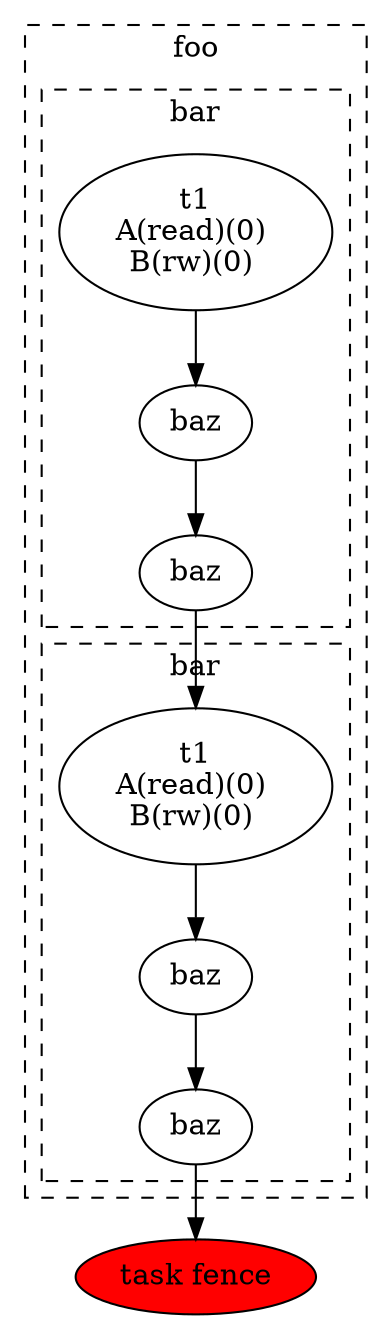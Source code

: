 digraph {
"NODE_23" [style="filled" fillcolor="red" label="task fence"]
subgraph cluster_section_1 {
 subgraph cluster_section_2 {
     color=black;
    style=dashed
    label="bar"
    "NODE_9"
    "NODE_5"
    "NODE_3"
} // end subgraph cluster_section_2
 subgraph cluster_section_5 {
     color=black;
    style=dashed
    label="bar"
    "NODE_19"
    "NODE_15"
    "NODE_13"
} // end subgraph cluster_section_5
     color=black;
    style=dashed
    label="foo"
} // end subgraph cluster_section_1
 "NODE_19" -> "NODE_23"
"NODE_3" -> "NODE_5"
"NODE_5" -> "NODE_9"
"NODE_15" -> "NODE_19"
"NODE_9" -> "NODE_13"
"NODE_13" -> "NODE_15"
"NODE_19" [style="filled" fillcolor="white" label="baz"]
"NODE_15" [style="filled" fillcolor="white" label="baz"]
"NODE_13" [style="filled" fillcolor="white" label="t1\nA(read)(0) \nB(rw)(0) "]
"NODE_9" [style="filled" fillcolor="white" label="baz"]
"NODE_5" [style="filled" fillcolor="white" label="baz"]
"NODE_3" [style="filled" fillcolor="white" label="t1\nA(read)(0) \nB(rw)(0) "]
}
